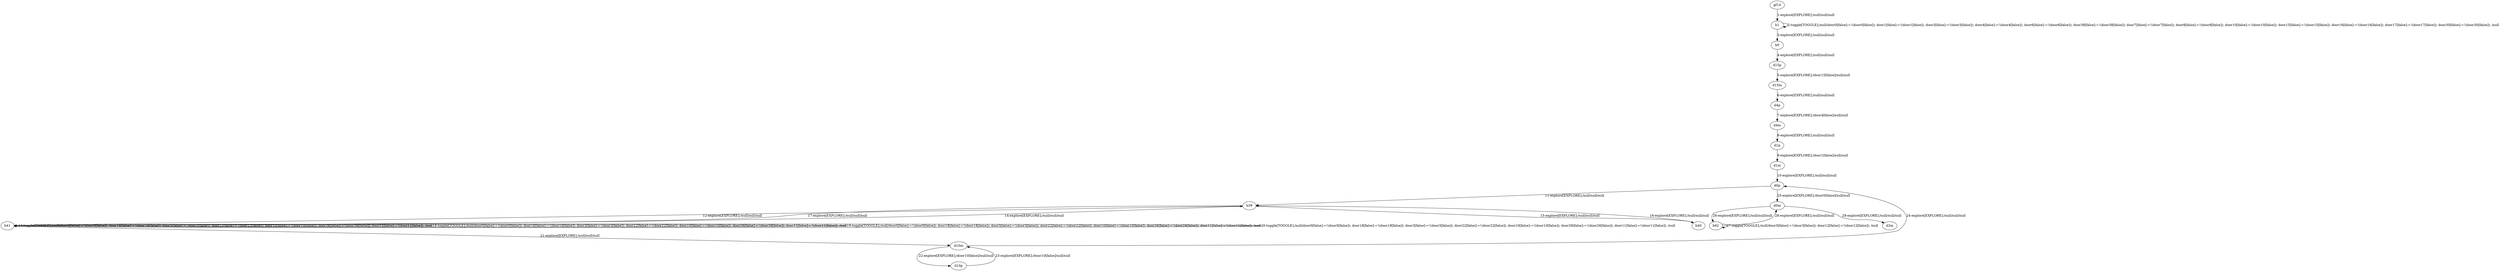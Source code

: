# Total number of goals covered by this test: 5
# d0m --> b62
# b62 --> d0m
# b62 --> b62
# b41 --> d10m
# d0m --> d3m

digraph g {
"gf14" -> "b1" [label = "1-explore[EXPLORE];/null/null/null"];
"b1" -> "b1" [label = "2-toggle[TOGGLE];/null/door0[false]:=!(door0[false]); door1[false]:=!(door1[false]); door3[false]:=!(door3[false]); door4[false]:=!(door4[false]); door6[false]:=!(door6[false]); door38[false]:=!(door38[false]); door7[false]:=!(door7[false]); door8[false]:=!(door8[false]); door10[false]:=!(door10[false]); door15[false]:=!(door15[false]); door16[false]:=!(door16[false]); door17[false]:=!(door17[false]); door30[false]:=!(door30[false]); /null"];
"b1" -> "b0" [label = "3-explore[EXPLORE];/null/null/null"];
"b0" -> "d15p" [label = "4-explore[EXPLORE];/null/null/null"];
"d15p" -> "d15m" [label = "5-explore[EXPLORE];/door15[false]/null/null"];
"d15m" -> "d4p" [label = "6-explore[EXPLORE];/null/null/null"];
"d4p" -> "d4m" [label = "7-explore[EXPLORE];/door4[false]/null/null"];
"d4m" -> "d1p" [label = "8-explore[EXPLORE];/null/null/null"];
"d1p" -> "d1m" [label = "9-explore[EXPLORE];/door1[false]/null/null"];
"d1m" -> "d0p" [label = "10-explore[EXPLORE];/null/null/null"];
"d0p" -> "b39" [label = "11-explore[EXPLORE];/null/null/null"];
"b39" -> "b41" [label = "12-explore[EXPLORE];/null/null/null"];
"b41" -> "b41" [label = "13-toggle[TOGGLE];/null/door0[false]:=!(door0[false]); door18[false]:=!(door18[false]); door3[false]:=!(door3[false]); door22[false]:=!(door22[false]); door10[false]:=!(door10[false]); door26[false]:=!(door26[false]); door11[false]:=!(door11[false]); /null"];
"b41" -> "b39" [label = "14-explore[EXPLORE];/null/null/null"];
"b39" -> "b40" [label = "15-explore[EXPLORE];/null/null/null"];
"b40" -> "b39" [label = "16-explore[EXPLORE];/null/null/null"];
"b39" -> "b41" [label = "17-explore[EXPLORE];/null/null/null"];
"b41" -> "b41" [label = "18-toggle[TOGGLE];/null/door0[false]:=!(door0[false]); door18[false]:=!(door18[false]); door3[false]:=!(door3[false]); door22[false]:=!(door22[false]); door10[false]:=!(door10[false]); door26[false]:=!(door26[false]); door11[false]:=!(door11[false]); /null"];
"b41" -> "b41" [label = "19-toggle[TOGGLE];/null/door0[false]:=!(door0[false]); door18[false]:=!(door18[false]); door3[false]:=!(door3[false]); door22[false]:=!(door22[false]); door10[false]:=!(door10[false]); door26[false]:=!(door26[false]); door11[false]:=!(door11[false]); /null"];
"b41" -> "b41" [label = "20-toggle[TOGGLE];/null/door0[false]:=!(door0[false]); door18[false]:=!(door18[false]); door3[false]:=!(door3[false]); door22[false]:=!(door22[false]); door10[false]:=!(door10[false]); door26[false]:=!(door26[false]); door11[false]:=!(door11[false]); /null"];
"b41" -> "d10m" [label = "21-explore[EXPLORE];/null/null/null"];
"d10m" -> "d10p" [label = "22-explore[EXPLORE];/door10[false]/null/null"];
"d10p" -> "d10m" [label = "23-explore[EXPLORE];/door10[false]/null/null"];
"d10m" -> "d0p" [label = "24-explore[EXPLORE];/null/null/null"];
"d0p" -> "d0m" [label = "25-explore[EXPLORE];/door0[false]/null/null"];
"d0m" -> "b62" [label = "26-explore[EXPLORE];/null/null/null"];
"b62" -> "b62" [label = "27-toggle[TOGGLE];/null/door3[false]:=!(door3[false]); door12[false]:=!(door12[false]); /null"];
"b62" -> "d0m" [label = "28-explore[EXPLORE];/null/null/null"];
"d0m" -> "d3m" [label = "29-explore[EXPLORE];/null/null/null"];
}